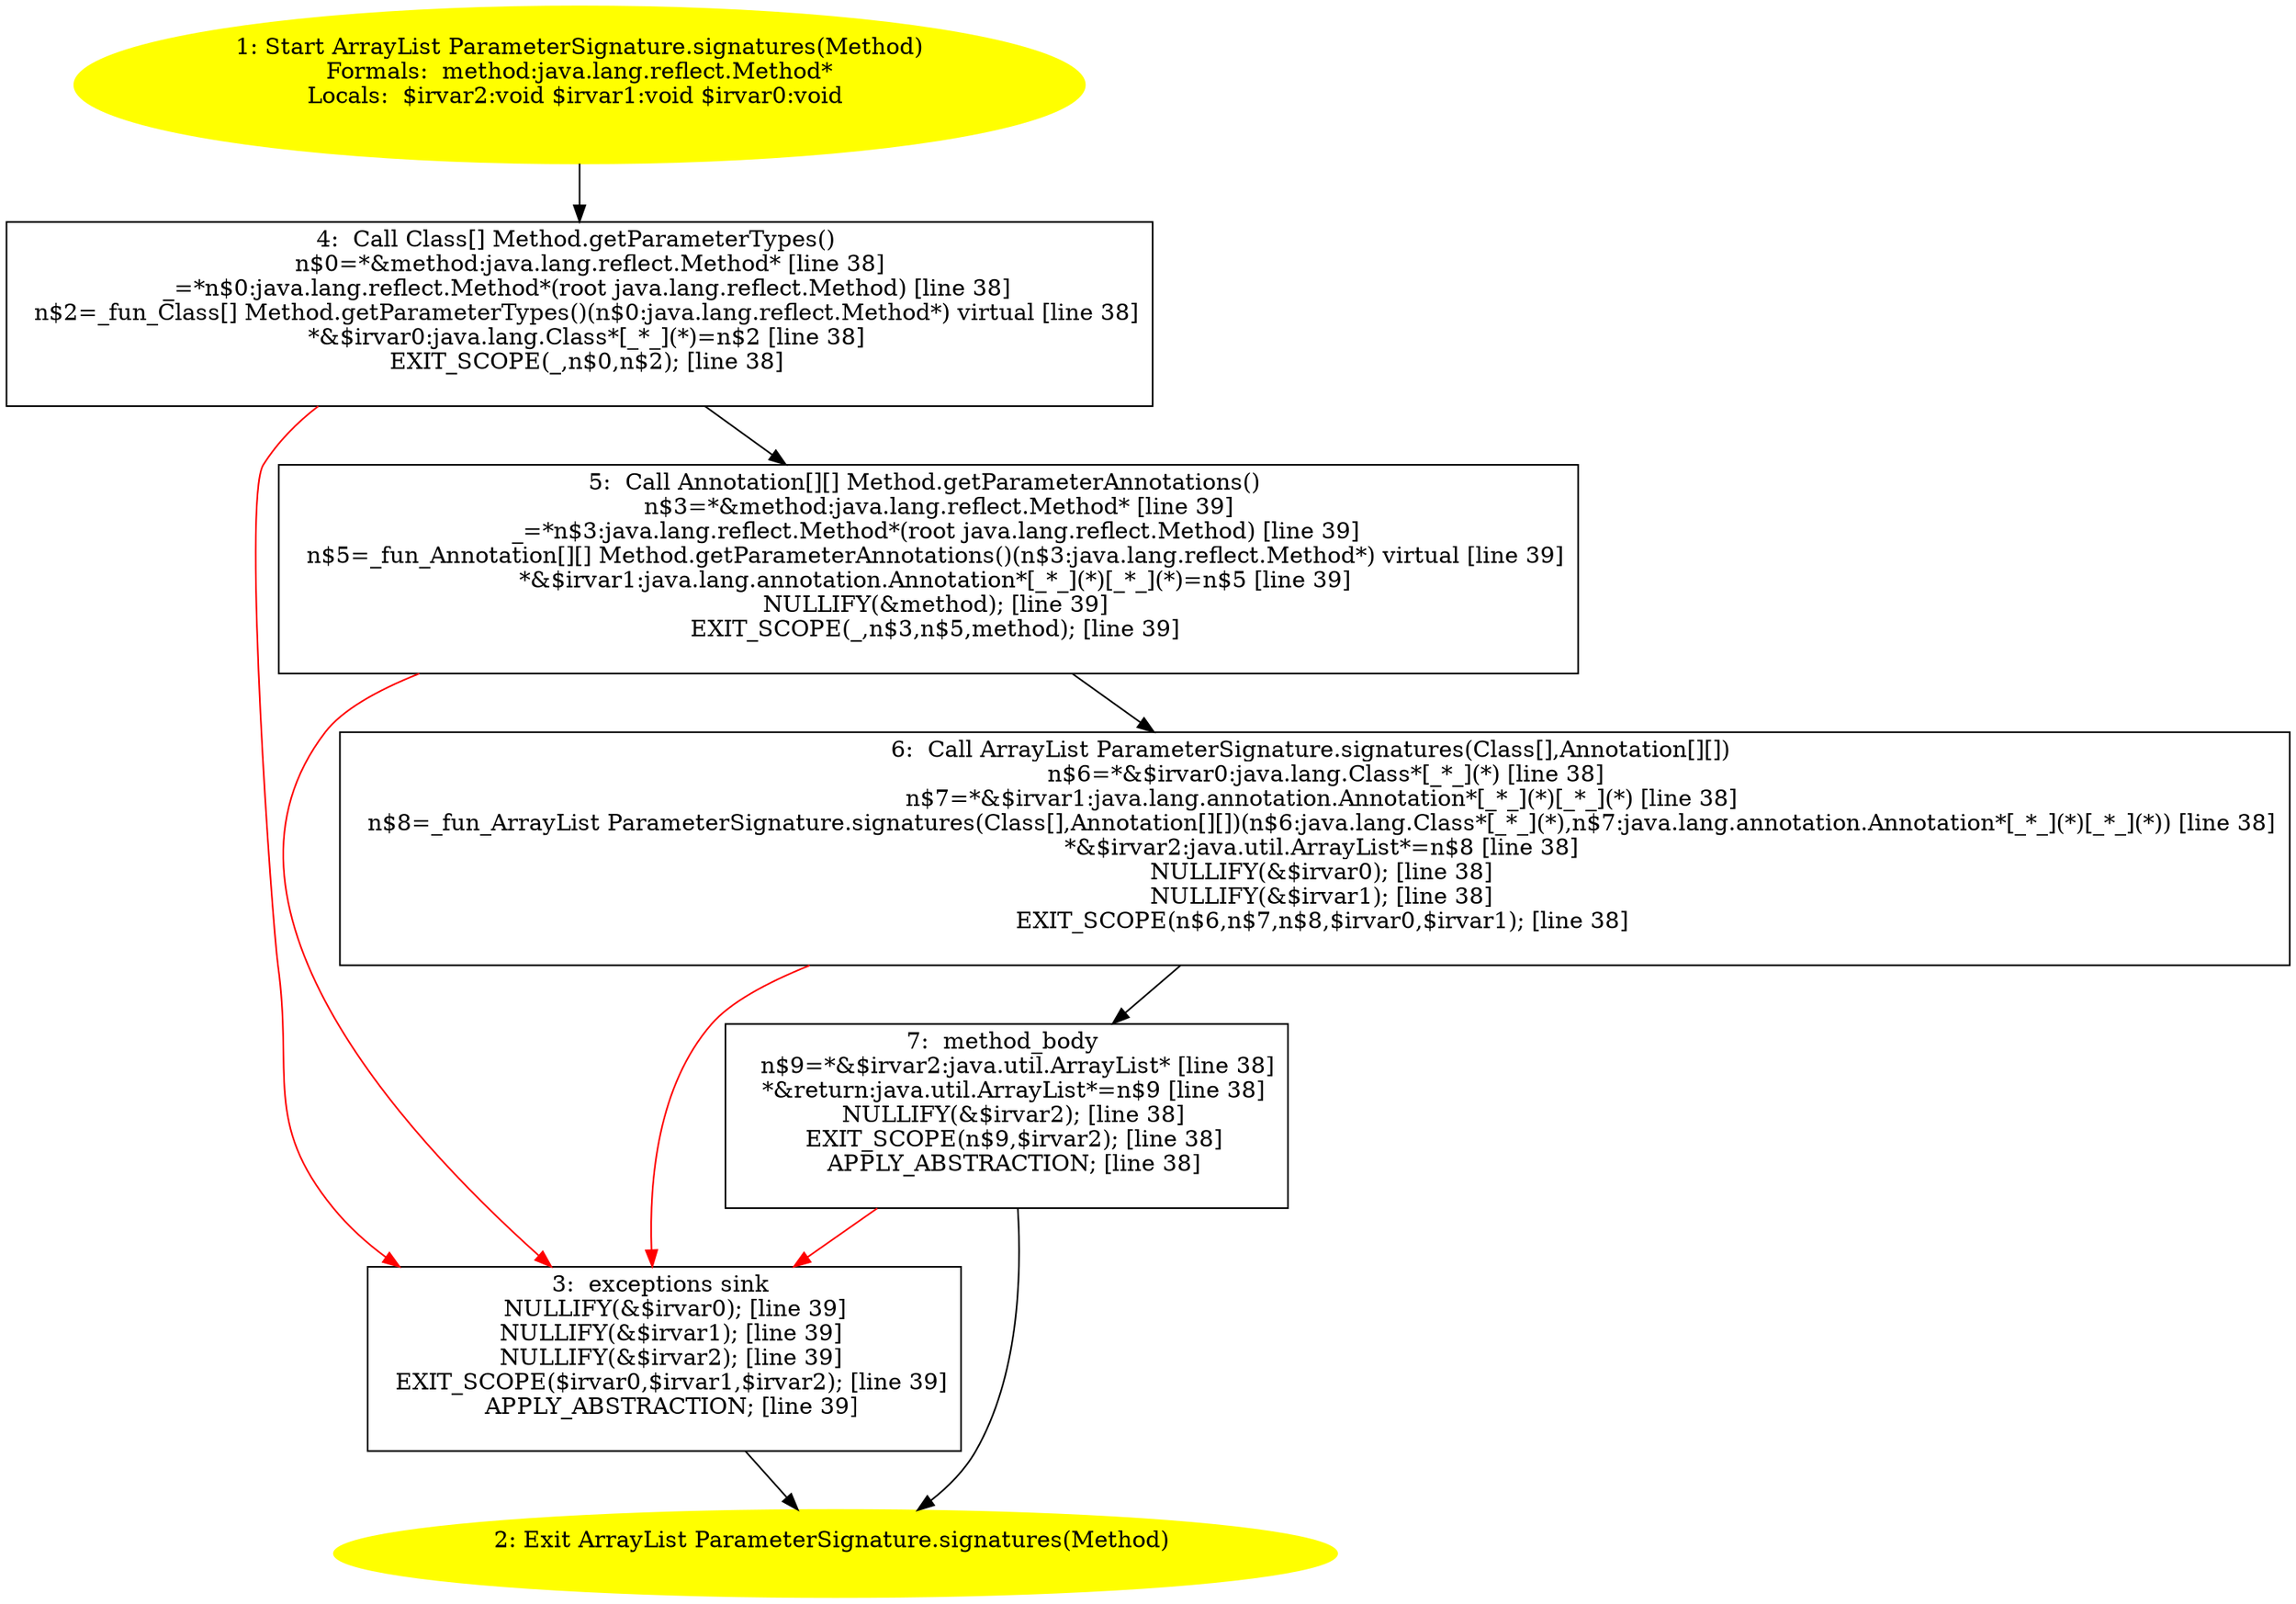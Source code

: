 /* @generated */
digraph cfg {
"org.junit.experimental.theories.ParameterSignature.signatures(java.lang.reflect.Method):java.util.Ar.d9bbc19c79a4eb9e90d9e900b65bc2a8_1" [label="1: Start ArrayList ParameterSignature.signatures(Method)\nFormals:  method:java.lang.reflect.Method*\nLocals:  $irvar2:void $irvar1:void $irvar0:void \n  " color=yellow style=filled]
	

	 "org.junit.experimental.theories.ParameterSignature.signatures(java.lang.reflect.Method):java.util.Ar.d9bbc19c79a4eb9e90d9e900b65bc2a8_1" -> "org.junit.experimental.theories.ParameterSignature.signatures(java.lang.reflect.Method):java.util.Ar.d9bbc19c79a4eb9e90d9e900b65bc2a8_4" ;
"org.junit.experimental.theories.ParameterSignature.signatures(java.lang.reflect.Method):java.util.Ar.d9bbc19c79a4eb9e90d9e900b65bc2a8_2" [label="2: Exit ArrayList ParameterSignature.signatures(Method) \n  " color=yellow style=filled]
	

"org.junit.experimental.theories.ParameterSignature.signatures(java.lang.reflect.Method):java.util.Ar.d9bbc19c79a4eb9e90d9e900b65bc2a8_3" [label="3:  exceptions sink \n   NULLIFY(&$irvar0); [line 39]\n  NULLIFY(&$irvar1); [line 39]\n  NULLIFY(&$irvar2); [line 39]\n  EXIT_SCOPE($irvar0,$irvar1,$irvar2); [line 39]\n  APPLY_ABSTRACTION; [line 39]\n " shape="box"]
	

	 "org.junit.experimental.theories.ParameterSignature.signatures(java.lang.reflect.Method):java.util.Ar.d9bbc19c79a4eb9e90d9e900b65bc2a8_3" -> "org.junit.experimental.theories.ParameterSignature.signatures(java.lang.reflect.Method):java.util.Ar.d9bbc19c79a4eb9e90d9e900b65bc2a8_2" ;
"org.junit.experimental.theories.ParameterSignature.signatures(java.lang.reflect.Method):java.util.Ar.d9bbc19c79a4eb9e90d9e900b65bc2a8_4" [label="4:  Call Class[] Method.getParameterTypes() \n   n$0=*&method:java.lang.reflect.Method* [line 38]\n  _=*n$0:java.lang.reflect.Method*(root java.lang.reflect.Method) [line 38]\n  n$2=_fun_Class[] Method.getParameterTypes()(n$0:java.lang.reflect.Method*) virtual [line 38]\n  *&$irvar0:java.lang.Class*[_*_](*)=n$2 [line 38]\n  EXIT_SCOPE(_,n$0,n$2); [line 38]\n " shape="box"]
	

	 "org.junit.experimental.theories.ParameterSignature.signatures(java.lang.reflect.Method):java.util.Ar.d9bbc19c79a4eb9e90d9e900b65bc2a8_4" -> "org.junit.experimental.theories.ParameterSignature.signatures(java.lang.reflect.Method):java.util.Ar.d9bbc19c79a4eb9e90d9e900b65bc2a8_5" ;
	 "org.junit.experimental.theories.ParameterSignature.signatures(java.lang.reflect.Method):java.util.Ar.d9bbc19c79a4eb9e90d9e900b65bc2a8_4" -> "org.junit.experimental.theories.ParameterSignature.signatures(java.lang.reflect.Method):java.util.Ar.d9bbc19c79a4eb9e90d9e900b65bc2a8_3" [color="red" ];
"org.junit.experimental.theories.ParameterSignature.signatures(java.lang.reflect.Method):java.util.Ar.d9bbc19c79a4eb9e90d9e900b65bc2a8_5" [label="5:  Call Annotation[][] Method.getParameterAnnotations() \n   n$3=*&method:java.lang.reflect.Method* [line 39]\n  _=*n$3:java.lang.reflect.Method*(root java.lang.reflect.Method) [line 39]\n  n$5=_fun_Annotation[][] Method.getParameterAnnotations()(n$3:java.lang.reflect.Method*) virtual [line 39]\n  *&$irvar1:java.lang.annotation.Annotation*[_*_](*)[_*_](*)=n$5 [line 39]\n  NULLIFY(&method); [line 39]\n  EXIT_SCOPE(_,n$3,n$5,method); [line 39]\n " shape="box"]
	

	 "org.junit.experimental.theories.ParameterSignature.signatures(java.lang.reflect.Method):java.util.Ar.d9bbc19c79a4eb9e90d9e900b65bc2a8_5" -> "org.junit.experimental.theories.ParameterSignature.signatures(java.lang.reflect.Method):java.util.Ar.d9bbc19c79a4eb9e90d9e900b65bc2a8_6" ;
	 "org.junit.experimental.theories.ParameterSignature.signatures(java.lang.reflect.Method):java.util.Ar.d9bbc19c79a4eb9e90d9e900b65bc2a8_5" -> "org.junit.experimental.theories.ParameterSignature.signatures(java.lang.reflect.Method):java.util.Ar.d9bbc19c79a4eb9e90d9e900b65bc2a8_3" [color="red" ];
"org.junit.experimental.theories.ParameterSignature.signatures(java.lang.reflect.Method):java.util.Ar.d9bbc19c79a4eb9e90d9e900b65bc2a8_6" [label="6:  Call ArrayList ParameterSignature.signatures(Class[],Annotation[][]) \n   n$6=*&$irvar0:java.lang.Class*[_*_](*) [line 38]\n  n$7=*&$irvar1:java.lang.annotation.Annotation*[_*_](*)[_*_](*) [line 38]\n  n$8=_fun_ArrayList ParameterSignature.signatures(Class[],Annotation[][])(n$6:java.lang.Class*[_*_](*),n$7:java.lang.annotation.Annotation*[_*_](*)[_*_](*)) [line 38]\n  *&$irvar2:java.util.ArrayList*=n$8 [line 38]\n  NULLIFY(&$irvar0); [line 38]\n  NULLIFY(&$irvar1); [line 38]\n  EXIT_SCOPE(n$6,n$7,n$8,$irvar0,$irvar1); [line 38]\n " shape="box"]
	

	 "org.junit.experimental.theories.ParameterSignature.signatures(java.lang.reflect.Method):java.util.Ar.d9bbc19c79a4eb9e90d9e900b65bc2a8_6" -> "org.junit.experimental.theories.ParameterSignature.signatures(java.lang.reflect.Method):java.util.Ar.d9bbc19c79a4eb9e90d9e900b65bc2a8_7" ;
	 "org.junit.experimental.theories.ParameterSignature.signatures(java.lang.reflect.Method):java.util.Ar.d9bbc19c79a4eb9e90d9e900b65bc2a8_6" -> "org.junit.experimental.theories.ParameterSignature.signatures(java.lang.reflect.Method):java.util.Ar.d9bbc19c79a4eb9e90d9e900b65bc2a8_3" [color="red" ];
"org.junit.experimental.theories.ParameterSignature.signatures(java.lang.reflect.Method):java.util.Ar.d9bbc19c79a4eb9e90d9e900b65bc2a8_7" [label="7:  method_body \n   n$9=*&$irvar2:java.util.ArrayList* [line 38]\n  *&return:java.util.ArrayList*=n$9 [line 38]\n  NULLIFY(&$irvar2); [line 38]\n  EXIT_SCOPE(n$9,$irvar2); [line 38]\n  APPLY_ABSTRACTION; [line 38]\n " shape="box"]
	

	 "org.junit.experimental.theories.ParameterSignature.signatures(java.lang.reflect.Method):java.util.Ar.d9bbc19c79a4eb9e90d9e900b65bc2a8_7" -> "org.junit.experimental.theories.ParameterSignature.signatures(java.lang.reflect.Method):java.util.Ar.d9bbc19c79a4eb9e90d9e900b65bc2a8_2" ;
	 "org.junit.experimental.theories.ParameterSignature.signatures(java.lang.reflect.Method):java.util.Ar.d9bbc19c79a4eb9e90d9e900b65bc2a8_7" -> "org.junit.experimental.theories.ParameterSignature.signatures(java.lang.reflect.Method):java.util.Ar.d9bbc19c79a4eb9e90d9e900b65bc2a8_3" [color="red" ];
}
